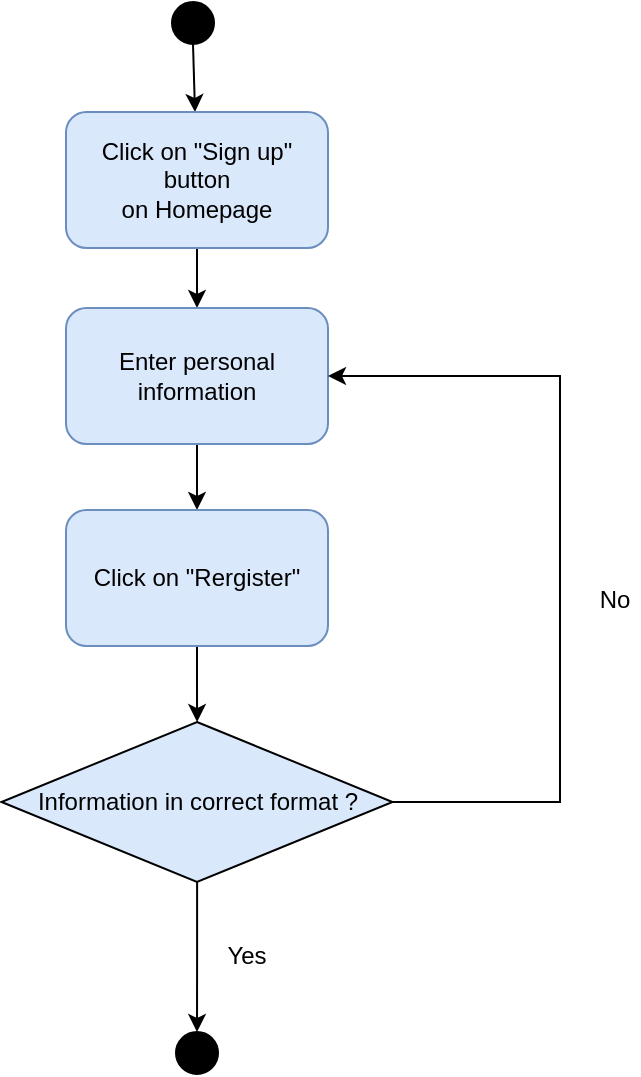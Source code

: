 <mxfile version="14.4.8" type="github">
  <diagram id="vRXlaTLDcDX2f8G_CHBe" name="Page-1">
    <mxGraphModel dx="-454" dy="677" grid="1" gridSize="10" guides="1" tooltips="1" connect="1" arrows="1" fold="1" page="1" pageScale="1" pageWidth="827" pageHeight="1169" math="0" shadow="0">
      <root>
        <mxCell id="0" />
        <mxCell id="1" parent="0" />
        <mxCell id="WeR6U5euo3_2mSVh5HIx-1" value="" style="ellipse;whiteSpace=wrap;html=1;aspect=fixed;fillColor=#000000;" vertex="1" parent="1">
          <mxGeometry x="1356" y="80" width="21" height="21" as="geometry" />
        </mxCell>
        <mxCell id="WeR6U5euo3_2mSVh5HIx-2" value="" style="endArrow=classic;html=1;exitX=0.5;exitY=1;exitDx=0;exitDy=0;" edge="1" parent="1" source="WeR6U5euo3_2mSVh5HIx-1" target="WeR6U5euo3_2mSVh5HIx-4">
          <mxGeometry width="50" height="50" relative="1" as="geometry">
            <mxPoint x="1079" y="286" as="sourcePoint" />
            <mxPoint x="1367" y="187" as="targetPoint" />
          </mxGeometry>
        </mxCell>
        <mxCell id="WeR6U5euo3_2mSVh5HIx-3" style="edgeStyle=orthogonalEdgeStyle;rounded=0;orthogonalLoop=1;jettySize=auto;html=1;" edge="1" parent="1" source="WeR6U5euo3_2mSVh5HIx-4" target="WeR6U5euo3_2mSVh5HIx-7">
          <mxGeometry relative="1" as="geometry" />
        </mxCell>
        <mxCell id="WeR6U5euo3_2mSVh5HIx-4" value="Click on &quot;Sign up&quot; button&lt;br&gt;on Homepage" style="rounded=1;whiteSpace=wrap;html=1;fillColor=#dae8fc;strokeColor=#6c8ebf;" vertex="1" parent="1">
          <mxGeometry x="1303" y="135" width="131" height="68" as="geometry" />
        </mxCell>
        <mxCell id="WeR6U5euo3_2mSVh5HIx-5" value="" style="ellipse;whiteSpace=wrap;html=1;aspect=fixed;fillColor=#000000;" vertex="1" parent="1">
          <mxGeometry x="1358" y="595" width="21" height="21" as="geometry" />
        </mxCell>
        <mxCell id="WeR6U5euo3_2mSVh5HIx-6" style="edgeStyle=orthogonalEdgeStyle;rounded=0;orthogonalLoop=1;jettySize=auto;html=1;" edge="1" parent="1" source="WeR6U5euo3_2mSVh5HIx-7" target="WeR6U5euo3_2mSVh5HIx-9">
          <mxGeometry relative="1" as="geometry" />
        </mxCell>
        <mxCell id="WeR6U5euo3_2mSVh5HIx-7" value="Enter personal information" style="rounded=1;whiteSpace=wrap;html=1;fillColor=#dae8fc;strokeColor=#6c8ebf;" vertex="1" parent="1">
          <mxGeometry x="1303" y="233" width="131" height="68" as="geometry" />
        </mxCell>
        <mxCell id="WeR6U5euo3_2mSVh5HIx-8" style="edgeStyle=orthogonalEdgeStyle;rounded=0;orthogonalLoop=1;jettySize=auto;html=1;" edge="1" parent="1" source="WeR6U5euo3_2mSVh5HIx-9" target="WeR6U5euo3_2mSVh5HIx-12">
          <mxGeometry relative="1" as="geometry" />
        </mxCell>
        <mxCell id="WeR6U5euo3_2mSVh5HIx-9" value="Click on &quot;Rergister&quot;" style="rounded=1;whiteSpace=wrap;html=1;fillColor=#dae8fc;strokeColor=#6c8ebf;" vertex="1" parent="1">
          <mxGeometry x="1303" y="334" width="131" height="68" as="geometry" />
        </mxCell>
        <mxCell id="WeR6U5euo3_2mSVh5HIx-10" style="edgeStyle=orthogonalEdgeStyle;rounded=0;orthogonalLoop=1;jettySize=auto;html=1;entryX=1;entryY=0.5;entryDx=0;entryDy=0;" edge="1" parent="1" source="WeR6U5euo3_2mSVh5HIx-12" target="WeR6U5euo3_2mSVh5HIx-7">
          <mxGeometry relative="1" as="geometry">
            <Array as="points">
              <mxPoint x="1550" y="480" />
              <mxPoint x="1550" y="267" />
            </Array>
          </mxGeometry>
        </mxCell>
        <mxCell id="WeR6U5euo3_2mSVh5HIx-11" style="edgeStyle=orthogonalEdgeStyle;rounded=0;orthogonalLoop=1;jettySize=auto;html=1;entryX=0.5;entryY=0;entryDx=0;entryDy=0;" edge="1" parent="1" source="WeR6U5euo3_2mSVh5HIx-12" target="WeR6U5euo3_2mSVh5HIx-5">
          <mxGeometry relative="1" as="geometry" />
        </mxCell>
        <mxCell id="WeR6U5euo3_2mSVh5HIx-12" value="Information in correct format ?" style="rhombus;whiteSpace=wrap;html=1;fillColor=#DAE8FC;" vertex="1" parent="1">
          <mxGeometry x="1270.75" y="440" width="195.5" height="80" as="geometry" />
        </mxCell>
        <mxCell id="WeR6U5euo3_2mSVh5HIx-13" value="No" style="text;html=1;align=center;verticalAlign=middle;resizable=0;points=[];autosize=1;" vertex="1" parent="1">
          <mxGeometry x="1564" y="370" width="25" height="18" as="geometry" />
        </mxCell>
        <mxCell id="WeR6U5euo3_2mSVh5HIx-14" value="Yes" style="text;html=1;align=center;verticalAlign=middle;resizable=0;points=[];autosize=1;" vertex="1" parent="1">
          <mxGeometry x="1378" y="548" width="30" height="18" as="geometry" />
        </mxCell>
      </root>
    </mxGraphModel>
  </diagram>
</mxfile>
